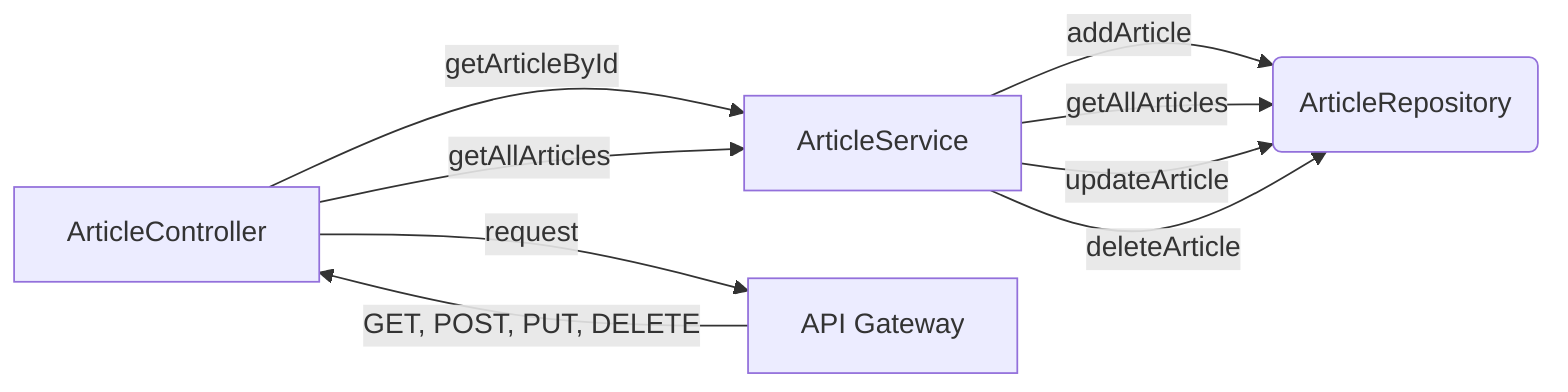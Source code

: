 graph LR
    A[ArticleService] --addArticle--> B(ArticleRepository)
    A --getAllArticles--> B
    A --updateArticle--> B
    A --deleteArticle--> B
    C[ArticleController] --getArticleById--> A
    C --getAllArticles--> A
    D[API Gateway] -- GET, POST, PUT, DELETE --> C
    C --request--> D